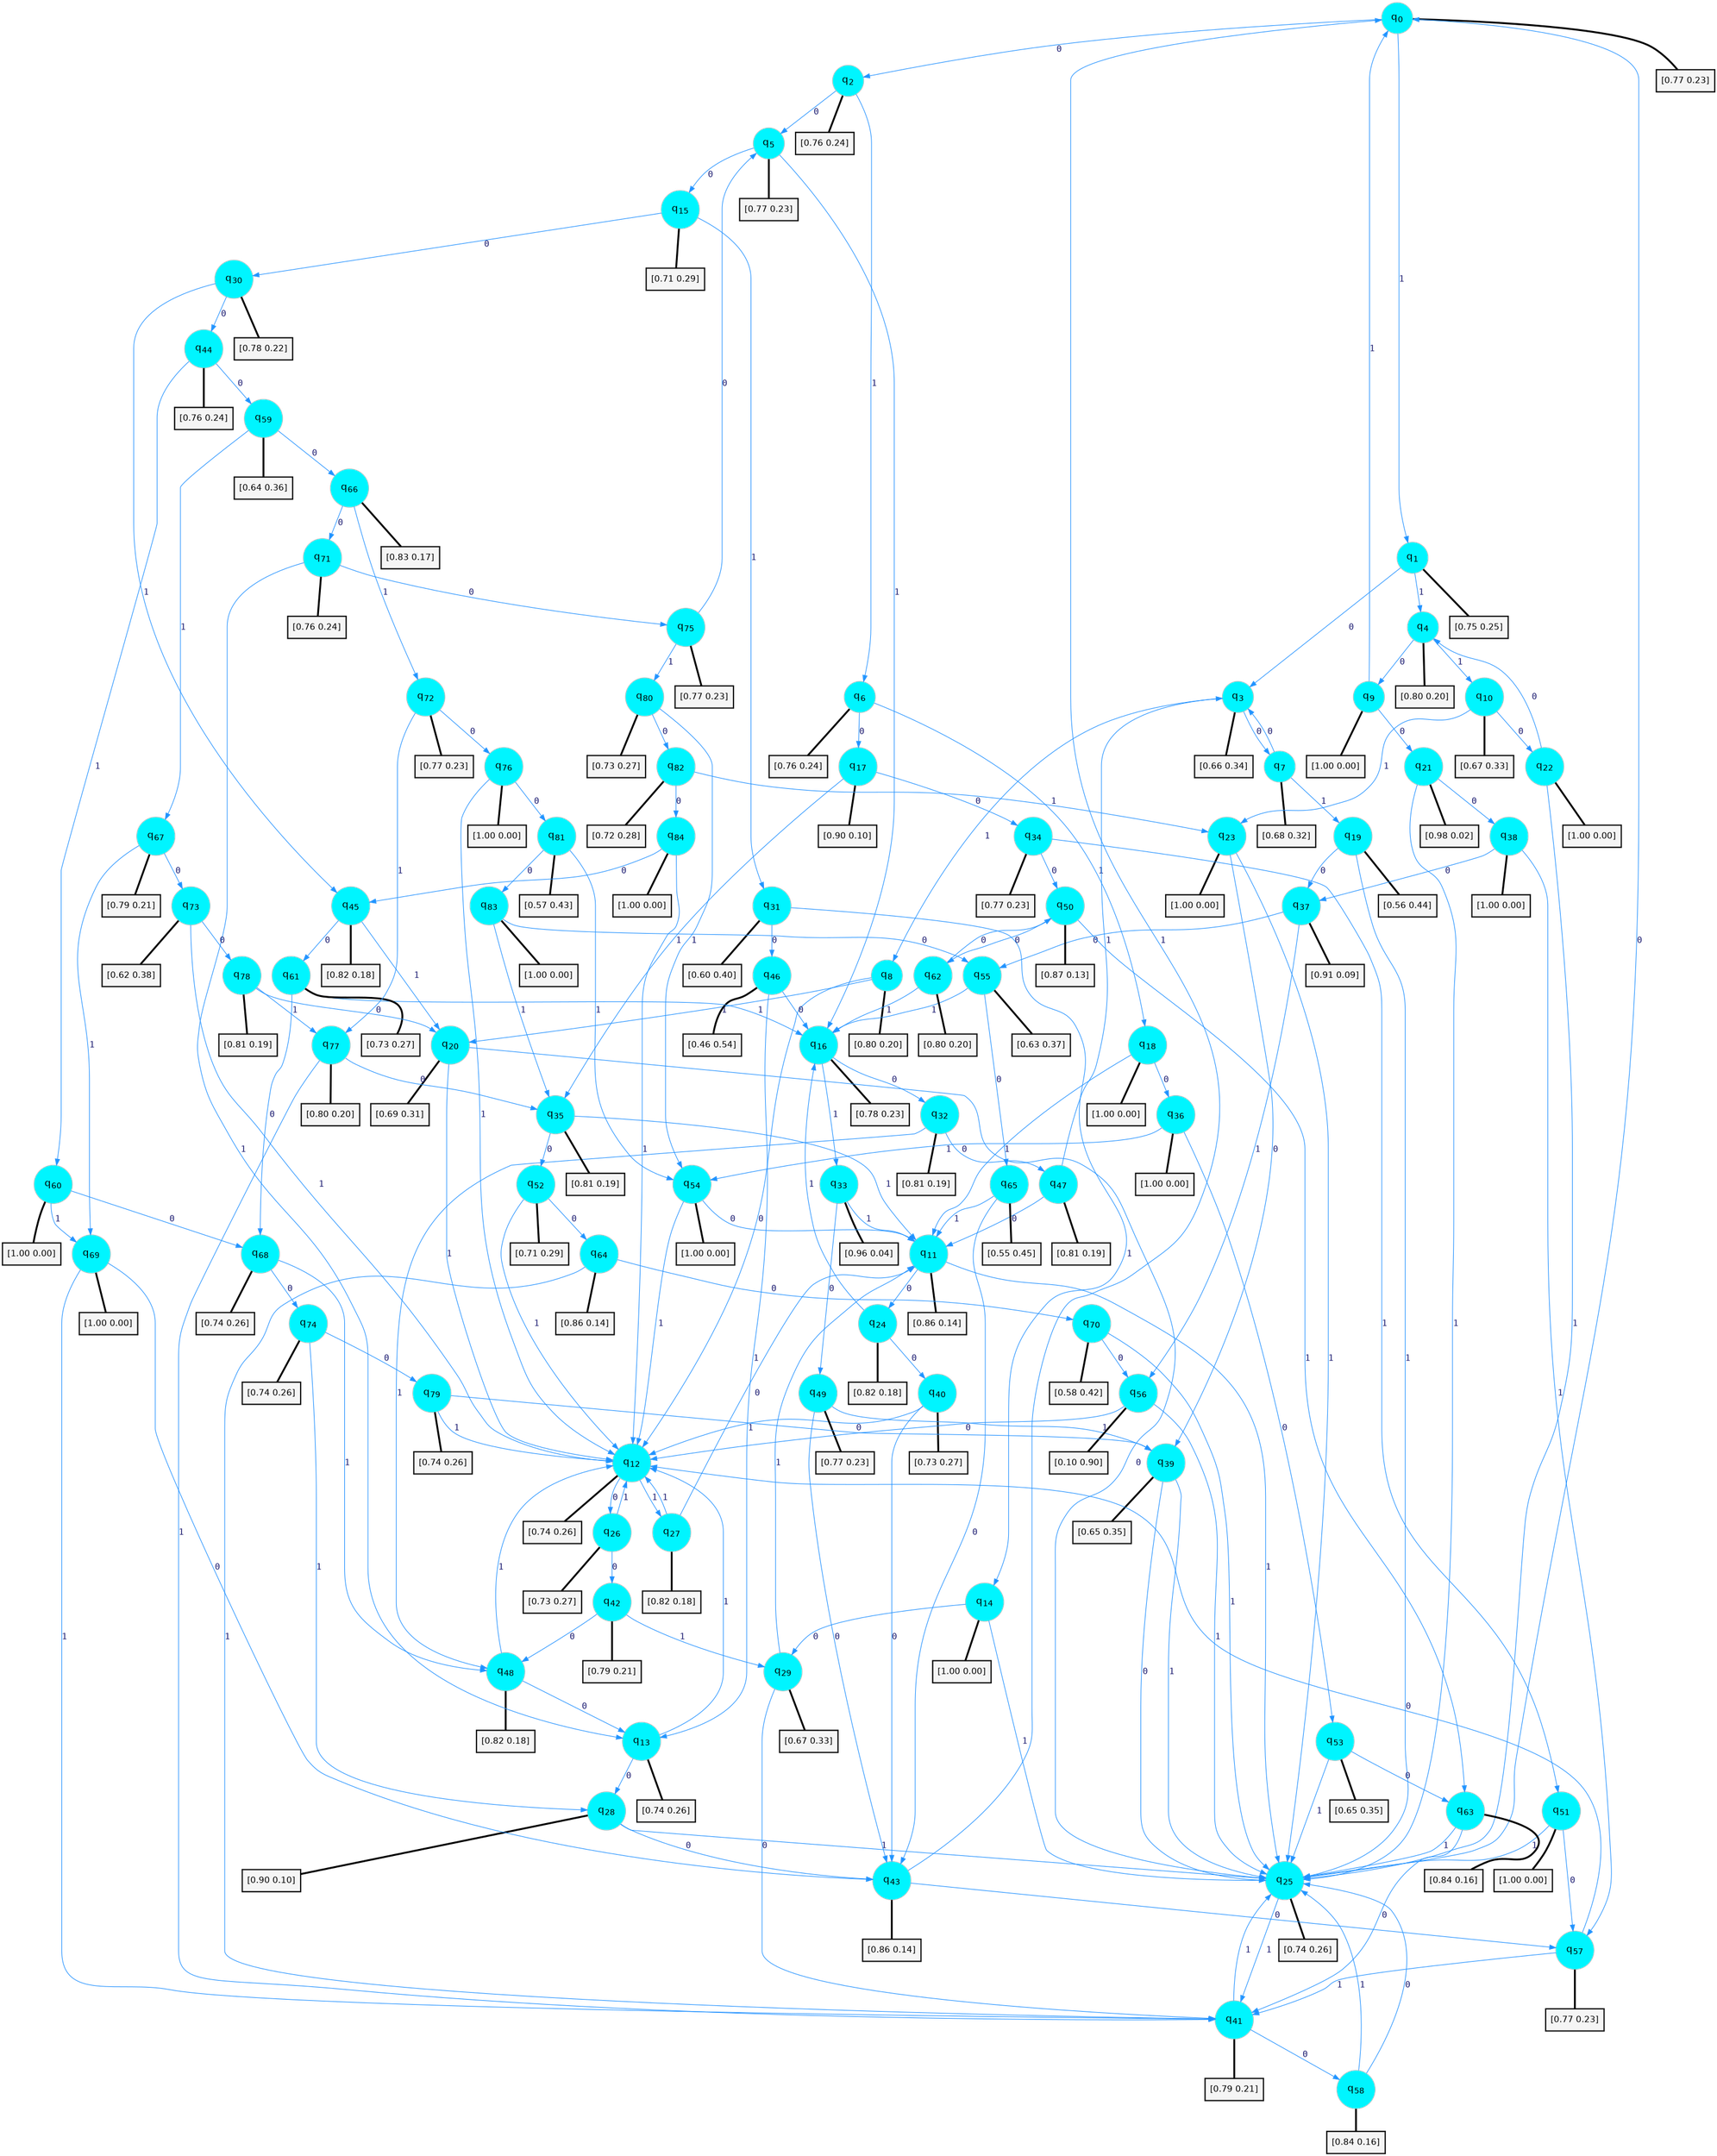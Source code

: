 digraph G {
graph [
bgcolor=transparent, dpi=300, rankdir=TD, size="40,25"];
node [
color=gray, fillcolor=turquoise1, fontcolor=black, fontname=Helvetica, fontsize=16, fontweight=bold, shape=circle, style=filled];
edge [
arrowsize=1, color=dodgerblue1, fontcolor=midnightblue, fontname=courier, fontweight=bold, penwidth=1, style=solid, weight=20];
0[label=<q<SUB>0</SUB>>];
1[label=<q<SUB>1</SUB>>];
2[label=<q<SUB>2</SUB>>];
3[label=<q<SUB>3</SUB>>];
4[label=<q<SUB>4</SUB>>];
5[label=<q<SUB>5</SUB>>];
6[label=<q<SUB>6</SUB>>];
7[label=<q<SUB>7</SUB>>];
8[label=<q<SUB>8</SUB>>];
9[label=<q<SUB>9</SUB>>];
10[label=<q<SUB>10</SUB>>];
11[label=<q<SUB>11</SUB>>];
12[label=<q<SUB>12</SUB>>];
13[label=<q<SUB>13</SUB>>];
14[label=<q<SUB>14</SUB>>];
15[label=<q<SUB>15</SUB>>];
16[label=<q<SUB>16</SUB>>];
17[label=<q<SUB>17</SUB>>];
18[label=<q<SUB>18</SUB>>];
19[label=<q<SUB>19</SUB>>];
20[label=<q<SUB>20</SUB>>];
21[label=<q<SUB>21</SUB>>];
22[label=<q<SUB>22</SUB>>];
23[label=<q<SUB>23</SUB>>];
24[label=<q<SUB>24</SUB>>];
25[label=<q<SUB>25</SUB>>];
26[label=<q<SUB>26</SUB>>];
27[label=<q<SUB>27</SUB>>];
28[label=<q<SUB>28</SUB>>];
29[label=<q<SUB>29</SUB>>];
30[label=<q<SUB>30</SUB>>];
31[label=<q<SUB>31</SUB>>];
32[label=<q<SUB>32</SUB>>];
33[label=<q<SUB>33</SUB>>];
34[label=<q<SUB>34</SUB>>];
35[label=<q<SUB>35</SUB>>];
36[label=<q<SUB>36</SUB>>];
37[label=<q<SUB>37</SUB>>];
38[label=<q<SUB>38</SUB>>];
39[label=<q<SUB>39</SUB>>];
40[label=<q<SUB>40</SUB>>];
41[label=<q<SUB>41</SUB>>];
42[label=<q<SUB>42</SUB>>];
43[label=<q<SUB>43</SUB>>];
44[label=<q<SUB>44</SUB>>];
45[label=<q<SUB>45</SUB>>];
46[label=<q<SUB>46</SUB>>];
47[label=<q<SUB>47</SUB>>];
48[label=<q<SUB>48</SUB>>];
49[label=<q<SUB>49</SUB>>];
50[label=<q<SUB>50</SUB>>];
51[label=<q<SUB>51</SUB>>];
52[label=<q<SUB>52</SUB>>];
53[label=<q<SUB>53</SUB>>];
54[label=<q<SUB>54</SUB>>];
55[label=<q<SUB>55</SUB>>];
56[label=<q<SUB>56</SUB>>];
57[label=<q<SUB>57</SUB>>];
58[label=<q<SUB>58</SUB>>];
59[label=<q<SUB>59</SUB>>];
60[label=<q<SUB>60</SUB>>];
61[label=<q<SUB>61</SUB>>];
62[label=<q<SUB>62</SUB>>];
63[label=<q<SUB>63</SUB>>];
64[label=<q<SUB>64</SUB>>];
65[label=<q<SUB>65</SUB>>];
66[label=<q<SUB>66</SUB>>];
67[label=<q<SUB>67</SUB>>];
68[label=<q<SUB>68</SUB>>];
69[label=<q<SUB>69</SUB>>];
70[label=<q<SUB>70</SUB>>];
71[label=<q<SUB>71</SUB>>];
72[label=<q<SUB>72</SUB>>];
73[label=<q<SUB>73</SUB>>];
74[label=<q<SUB>74</SUB>>];
75[label=<q<SUB>75</SUB>>];
76[label=<q<SUB>76</SUB>>];
77[label=<q<SUB>77</SUB>>];
78[label=<q<SUB>78</SUB>>];
79[label=<q<SUB>79</SUB>>];
80[label=<q<SUB>80</SUB>>];
81[label=<q<SUB>81</SUB>>];
82[label=<q<SUB>82</SUB>>];
83[label=<q<SUB>83</SUB>>];
84[label=<q<SUB>84</SUB>>];
85[label="[0.77 0.23]", shape=box,fontcolor=black, fontname=Helvetica, fontsize=14, penwidth=2, fillcolor=whitesmoke,color=black];
86[label="[0.75 0.25]", shape=box,fontcolor=black, fontname=Helvetica, fontsize=14, penwidth=2, fillcolor=whitesmoke,color=black];
87[label="[0.76 0.24]", shape=box,fontcolor=black, fontname=Helvetica, fontsize=14, penwidth=2, fillcolor=whitesmoke,color=black];
88[label="[0.66 0.34]", shape=box,fontcolor=black, fontname=Helvetica, fontsize=14, penwidth=2, fillcolor=whitesmoke,color=black];
89[label="[0.80 0.20]", shape=box,fontcolor=black, fontname=Helvetica, fontsize=14, penwidth=2, fillcolor=whitesmoke,color=black];
90[label="[0.77 0.23]", shape=box,fontcolor=black, fontname=Helvetica, fontsize=14, penwidth=2, fillcolor=whitesmoke,color=black];
91[label="[0.76 0.24]", shape=box,fontcolor=black, fontname=Helvetica, fontsize=14, penwidth=2, fillcolor=whitesmoke,color=black];
92[label="[0.68 0.32]", shape=box,fontcolor=black, fontname=Helvetica, fontsize=14, penwidth=2, fillcolor=whitesmoke,color=black];
93[label="[0.80 0.20]", shape=box,fontcolor=black, fontname=Helvetica, fontsize=14, penwidth=2, fillcolor=whitesmoke,color=black];
94[label="[1.00 0.00]", shape=box,fontcolor=black, fontname=Helvetica, fontsize=14, penwidth=2, fillcolor=whitesmoke,color=black];
95[label="[0.67 0.33]", shape=box,fontcolor=black, fontname=Helvetica, fontsize=14, penwidth=2, fillcolor=whitesmoke,color=black];
96[label="[0.86 0.14]", shape=box,fontcolor=black, fontname=Helvetica, fontsize=14, penwidth=2, fillcolor=whitesmoke,color=black];
97[label="[0.74 0.26]", shape=box,fontcolor=black, fontname=Helvetica, fontsize=14, penwidth=2, fillcolor=whitesmoke,color=black];
98[label="[0.74 0.26]", shape=box,fontcolor=black, fontname=Helvetica, fontsize=14, penwidth=2, fillcolor=whitesmoke,color=black];
99[label="[1.00 0.00]", shape=box,fontcolor=black, fontname=Helvetica, fontsize=14, penwidth=2, fillcolor=whitesmoke,color=black];
100[label="[0.71 0.29]", shape=box,fontcolor=black, fontname=Helvetica, fontsize=14, penwidth=2, fillcolor=whitesmoke,color=black];
101[label="[0.78 0.23]", shape=box,fontcolor=black, fontname=Helvetica, fontsize=14, penwidth=2, fillcolor=whitesmoke,color=black];
102[label="[0.90 0.10]", shape=box,fontcolor=black, fontname=Helvetica, fontsize=14, penwidth=2, fillcolor=whitesmoke,color=black];
103[label="[1.00 0.00]", shape=box,fontcolor=black, fontname=Helvetica, fontsize=14, penwidth=2, fillcolor=whitesmoke,color=black];
104[label="[0.56 0.44]", shape=box,fontcolor=black, fontname=Helvetica, fontsize=14, penwidth=2, fillcolor=whitesmoke,color=black];
105[label="[0.69 0.31]", shape=box,fontcolor=black, fontname=Helvetica, fontsize=14, penwidth=2, fillcolor=whitesmoke,color=black];
106[label="[0.98 0.02]", shape=box,fontcolor=black, fontname=Helvetica, fontsize=14, penwidth=2, fillcolor=whitesmoke,color=black];
107[label="[1.00 0.00]", shape=box,fontcolor=black, fontname=Helvetica, fontsize=14, penwidth=2, fillcolor=whitesmoke,color=black];
108[label="[1.00 0.00]", shape=box,fontcolor=black, fontname=Helvetica, fontsize=14, penwidth=2, fillcolor=whitesmoke,color=black];
109[label="[0.82 0.18]", shape=box,fontcolor=black, fontname=Helvetica, fontsize=14, penwidth=2, fillcolor=whitesmoke,color=black];
110[label="[0.74 0.26]", shape=box,fontcolor=black, fontname=Helvetica, fontsize=14, penwidth=2, fillcolor=whitesmoke,color=black];
111[label="[0.73 0.27]", shape=box,fontcolor=black, fontname=Helvetica, fontsize=14, penwidth=2, fillcolor=whitesmoke,color=black];
112[label="[0.82 0.18]", shape=box,fontcolor=black, fontname=Helvetica, fontsize=14, penwidth=2, fillcolor=whitesmoke,color=black];
113[label="[0.90 0.10]", shape=box,fontcolor=black, fontname=Helvetica, fontsize=14, penwidth=2, fillcolor=whitesmoke,color=black];
114[label="[0.67 0.33]", shape=box,fontcolor=black, fontname=Helvetica, fontsize=14, penwidth=2, fillcolor=whitesmoke,color=black];
115[label="[0.78 0.22]", shape=box,fontcolor=black, fontname=Helvetica, fontsize=14, penwidth=2, fillcolor=whitesmoke,color=black];
116[label="[0.60 0.40]", shape=box,fontcolor=black, fontname=Helvetica, fontsize=14, penwidth=2, fillcolor=whitesmoke,color=black];
117[label="[0.81 0.19]", shape=box,fontcolor=black, fontname=Helvetica, fontsize=14, penwidth=2, fillcolor=whitesmoke,color=black];
118[label="[0.96 0.04]", shape=box,fontcolor=black, fontname=Helvetica, fontsize=14, penwidth=2, fillcolor=whitesmoke,color=black];
119[label="[0.77 0.23]", shape=box,fontcolor=black, fontname=Helvetica, fontsize=14, penwidth=2, fillcolor=whitesmoke,color=black];
120[label="[0.81 0.19]", shape=box,fontcolor=black, fontname=Helvetica, fontsize=14, penwidth=2, fillcolor=whitesmoke,color=black];
121[label="[1.00 0.00]", shape=box,fontcolor=black, fontname=Helvetica, fontsize=14, penwidth=2, fillcolor=whitesmoke,color=black];
122[label="[0.91 0.09]", shape=box,fontcolor=black, fontname=Helvetica, fontsize=14, penwidth=2, fillcolor=whitesmoke,color=black];
123[label="[1.00 0.00]", shape=box,fontcolor=black, fontname=Helvetica, fontsize=14, penwidth=2, fillcolor=whitesmoke,color=black];
124[label="[0.65 0.35]", shape=box,fontcolor=black, fontname=Helvetica, fontsize=14, penwidth=2, fillcolor=whitesmoke,color=black];
125[label="[0.73 0.27]", shape=box,fontcolor=black, fontname=Helvetica, fontsize=14, penwidth=2, fillcolor=whitesmoke,color=black];
126[label="[0.79 0.21]", shape=box,fontcolor=black, fontname=Helvetica, fontsize=14, penwidth=2, fillcolor=whitesmoke,color=black];
127[label="[0.79 0.21]", shape=box,fontcolor=black, fontname=Helvetica, fontsize=14, penwidth=2, fillcolor=whitesmoke,color=black];
128[label="[0.86 0.14]", shape=box,fontcolor=black, fontname=Helvetica, fontsize=14, penwidth=2, fillcolor=whitesmoke,color=black];
129[label="[0.76 0.24]", shape=box,fontcolor=black, fontname=Helvetica, fontsize=14, penwidth=2, fillcolor=whitesmoke,color=black];
130[label="[0.82 0.18]", shape=box,fontcolor=black, fontname=Helvetica, fontsize=14, penwidth=2, fillcolor=whitesmoke,color=black];
131[label="[0.46 0.54]", shape=box,fontcolor=black, fontname=Helvetica, fontsize=14, penwidth=2, fillcolor=whitesmoke,color=black];
132[label="[0.81 0.19]", shape=box,fontcolor=black, fontname=Helvetica, fontsize=14, penwidth=2, fillcolor=whitesmoke,color=black];
133[label="[0.82 0.18]", shape=box,fontcolor=black, fontname=Helvetica, fontsize=14, penwidth=2, fillcolor=whitesmoke,color=black];
134[label="[0.77 0.23]", shape=box,fontcolor=black, fontname=Helvetica, fontsize=14, penwidth=2, fillcolor=whitesmoke,color=black];
135[label="[0.87 0.13]", shape=box,fontcolor=black, fontname=Helvetica, fontsize=14, penwidth=2, fillcolor=whitesmoke,color=black];
136[label="[1.00 0.00]", shape=box,fontcolor=black, fontname=Helvetica, fontsize=14, penwidth=2, fillcolor=whitesmoke,color=black];
137[label="[0.71 0.29]", shape=box,fontcolor=black, fontname=Helvetica, fontsize=14, penwidth=2, fillcolor=whitesmoke,color=black];
138[label="[0.65 0.35]", shape=box,fontcolor=black, fontname=Helvetica, fontsize=14, penwidth=2, fillcolor=whitesmoke,color=black];
139[label="[1.00 0.00]", shape=box,fontcolor=black, fontname=Helvetica, fontsize=14, penwidth=2, fillcolor=whitesmoke,color=black];
140[label="[0.63 0.37]", shape=box,fontcolor=black, fontname=Helvetica, fontsize=14, penwidth=2, fillcolor=whitesmoke,color=black];
141[label="[0.10 0.90]", shape=box,fontcolor=black, fontname=Helvetica, fontsize=14, penwidth=2, fillcolor=whitesmoke,color=black];
142[label="[0.77 0.23]", shape=box,fontcolor=black, fontname=Helvetica, fontsize=14, penwidth=2, fillcolor=whitesmoke,color=black];
143[label="[0.84 0.16]", shape=box,fontcolor=black, fontname=Helvetica, fontsize=14, penwidth=2, fillcolor=whitesmoke,color=black];
144[label="[0.64 0.36]", shape=box,fontcolor=black, fontname=Helvetica, fontsize=14, penwidth=2, fillcolor=whitesmoke,color=black];
145[label="[1.00 0.00]", shape=box,fontcolor=black, fontname=Helvetica, fontsize=14, penwidth=2, fillcolor=whitesmoke,color=black];
146[label="[0.73 0.27]", shape=box,fontcolor=black, fontname=Helvetica, fontsize=14, penwidth=2, fillcolor=whitesmoke,color=black];
147[label="[0.80 0.20]", shape=box,fontcolor=black, fontname=Helvetica, fontsize=14, penwidth=2, fillcolor=whitesmoke,color=black];
148[label="[0.84 0.16]", shape=box,fontcolor=black, fontname=Helvetica, fontsize=14, penwidth=2, fillcolor=whitesmoke,color=black];
149[label="[0.86 0.14]", shape=box,fontcolor=black, fontname=Helvetica, fontsize=14, penwidth=2, fillcolor=whitesmoke,color=black];
150[label="[0.55 0.45]", shape=box,fontcolor=black, fontname=Helvetica, fontsize=14, penwidth=2, fillcolor=whitesmoke,color=black];
151[label="[0.83 0.17]", shape=box,fontcolor=black, fontname=Helvetica, fontsize=14, penwidth=2, fillcolor=whitesmoke,color=black];
152[label="[0.79 0.21]", shape=box,fontcolor=black, fontname=Helvetica, fontsize=14, penwidth=2, fillcolor=whitesmoke,color=black];
153[label="[0.74 0.26]", shape=box,fontcolor=black, fontname=Helvetica, fontsize=14, penwidth=2, fillcolor=whitesmoke,color=black];
154[label="[1.00 0.00]", shape=box,fontcolor=black, fontname=Helvetica, fontsize=14, penwidth=2, fillcolor=whitesmoke,color=black];
155[label="[0.58 0.42]", shape=box,fontcolor=black, fontname=Helvetica, fontsize=14, penwidth=2, fillcolor=whitesmoke,color=black];
156[label="[0.76 0.24]", shape=box,fontcolor=black, fontname=Helvetica, fontsize=14, penwidth=2, fillcolor=whitesmoke,color=black];
157[label="[0.77 0.23]", shape=box,fontcolor=black, fontname=Helvetica, fontsize=14, penwidth=2, fillcolor=whitesmoke,color=black];
158[label="[0.62 0.38]", shape=box,fontcolor=black, fontname=Helvetica, fontsize=14, penwidth=2, fillcolor=whitesmoke,color=black];
159[label="[0.74 0.26]", shape=box,fontcolor=black, fontname=Helvetica, fontsize=14, penwidth=2, fillcolor=whitesmoke,color=black];
160[label="[0.77 0.23]", shape=box,fontcolor=black, fontname=Helvetica, fontsize=14, penwidth=2, fillcolor=whitesmoke,color=black];
161[label="[1.00 0.00]", shape=box,fontcolor=black, fontname=Helvetica, fontsize=14, penwidth=2, fillcolor=whitesmoke,color=black];
162[label="[0.80 0.20]", shape=box,fontcolor=black, fontname=Helvetica, fontsize=14, penwidth=2, fillcolor=whitesmoke,color=black];
163[label="[0.81 0.19]", shape=box,fontcolor=black, fontname=Helvetica, fontsize=14, penwidth=2, fillcolor=whitesmoke,color=black];
164[label="[0.74 0.26]", shape=box,fontcolor=black, fontname=Helvetica, fontsize=14, penwidth=2, fillcolor=whitesmoke,color=black];
165[label="[0.73 0.27]", shape=box,fontcolor=black, fontname=Helvetica, fontsize=14, penwidth=2, fillcolor=whitesmoke,color=black];
166[label="[0.57 0.43]", shape=box,fontcolor=black, fontname=Helvetica, fontsize=14, penwidth=2, fillcolor=whitesmoke,color=black];
167[label="[0.72 0.28]", shape=box,fontcolor=black, fontname=Helvetica, fontsize=14, penwidth=2, fillcolor=whitesmoke,color=black];
168[label="[1.00 0.00]", shape=box,fontcolor=black, fontname=Helvetica, fontsize=14, penwidth=2, fillcolor=whitesmoke,color=black];
169[label="[1.00 0.00]", shape=box,fontcolor=black, fontname=Helvetica, fontsize=14, penwidth=2, fillcolor=whitesmoke,color=black];
0->2 [label=0];
0->1 [label=1];
0->85 [arrowhead=none, penwidth=3,color=black];
1->3 [label=0];
1->4 [label=1];
1->86 [arrowhead=none, penwidth=3,color=black];
2->5 [label=0];
2->6 [label=1];
2->87 [arrowhead=none, penwidth=3,color=black];
3->7 [label=0];
3->8 [label=1];
3->88 [arrowhead=none, penwidth=3,color=black];
4->9 [label=0];
4->10 [label=1];
4->89 [arrowhead=none, penwidth=3,color=black];
5->15 [label=0];
5->16 [label=1];
5->90 [arrowhead=none, penwidth=3,color=black];
6->17 [label=0];
6->18 [label=1];
6->91 [arrowhead=none, penwidth=3,color=black];
7->3 [label=0];
7->19 [label=1];
7->92 [arrowhead=none, penwidth=3,color=black];
8->12 [label=0];
8->20 [label=1];
8->93 [arrowhead=none, penwidth=3,color=black];
9->21 [label=0];
9->0 [label=1];
9->94 [arrowhead=none, penwidth=3,color=black];
10->22 [label=0];
10->23 [label=1];
10->95 [arrowhead=none, penwidth=3,color=black];
11->24 [label=0];
11->25 [label=1];
11->96 [arrowhead=none, penwidth=3,color=black];
12->26 [label=0];
12->27 [label=1];
12->97 [arrowhead=none, penwidth=3,color=black];
13->28 [label=0];
13->12 [label=1];
13->98 [arrowhead=none, penwidth=3,color=black];
14->29 [label=0];
14->25 [label=1];
14->99 [arrowhead=none, penwidth=3,color=black];
15->30 [label=0];
15->31 [label=1];
15->100 [arrowhead=none, penwidth=3,color=black];
16->32 [label=0];
16->33 [label=1];
16->101 [arrowhead=none, penwidth=3,color=black];
17->34 [label=0];
17->35 [label=1];
17->102 [arrowhead=none, penwidth=3,color=black];
18->36 [label=0];
18->11 [label=1];
18->103 [arrowhead=none, penwidth=3,color=black];
19->37 [label=0];
19->25 [label=1];
19->104 [arrowhead=none, penwidth=3,color=black];
20->25 [label=0];
20->12 [label=1];
20->105 [arrowhead=none, penwidth=3,color=black];
21->38 [label=0];
21->25 [label=1];
21->106 [arrowhead=none, penwidth=3,color=black];
22->4 [label=0];
22->25 [label=1];
22->107 [arrowhead=none, penwidth=3,color=black];
23->39 [label=0];
23->25 [label=1];
23->108 [arrowhead=none, penwidth=3,color=black];
24->40 [label=0];
24->16 [label=1];
24->109 [arrowhead=none, penwidth=3,color=black];
25->0 [label=0];
25->41 [label=1];
25->110 [arrowhead=none, penwidth=3,color=black];
26->42 [label=0];
26->12 [label=1];
26->111 [arrowhead=none, penwidth=3,color=black];
27->11 [label=0];
27->12 [label=1];
27->112 [arrowhead=none, penwidth=3,color=black];
28->43 [label=0];
28->25 [label=1];
28->113 [arrowhead=none, penwidth=3,color=black];
29->41 [label=0];
29->11 [label=1];
29->114 [arrowhead=none, penwidth=3,color=black];
30->44 [label=0];
30->45 [label=1];
30->115 [arrowhead=none, penwidth=3,color=black];
31->46 [label=0];
31->14 [label=1];
31->116 [arrowhead=none, penwidth=3,color=black];
32->47 [label=0];
32->48 [label=1];
32->117 [arrowhead=none, penwidth=3,color=black];
33->49 [label=0];
33->11 [label=1];
33->118 [arrowhead=none, penwidth=3,color=black];
34->50 [label=0];
34->51 [label=1];
34->119 [arrowhead=none, penwidth=3,color=black];
35->52 [label=0];
35->11 [label=1];
35->120 [arrowhead=none, penwidth=3,color=black];
36->53 [label=0];
36->54 [label=1];
36->121 [arrowhead=none, penwidth=3,color=black];
37->55 [label=0];
37->56 [label=1];
37->122 [arrowhead=none, penwidth=3,color=black];
38->37 [label=0];
38->57 [label=1];
38->123 [arrowhead=none, penwidth=3,color=black];
39->25 [label=0];
39->25 [label=1];
39->124 [arrowhead=none, penwidth=3,color=black];
40->43 [label=0];
40->12 [label=1];
40->125 [arrowhead=none, penwidth=3,color=black];
41->58 [label=0];
41->25 [label=1];
41->126 [arrowhead=none, penwidth=3,color=black];
42->48 [label=0];
42->29 [label=1];
42->127 [arrowhead=none, penwidth=3,color=black];
43->57 [label=0];
43->0 [label=1];
43->128 [arrowhead=none, penwidth=3,color=black];
44->59 [label=0];
44->60 [label=1];
44->129 [arrowhead=none, penwidth=3,color=black];
45->61 [label=0];
45->20 [label=1];
45->130 [arrowhead=none, penwidth=3,color=black];
46->16 [label=0];
46->13 [label=1];
46->131 [arrowhead=none, penwidth=3,color=black];
47->11 [label=0];
47->3 [label=1];
47->132 [arrowhead=none, penwidth=3,color=black];
48->13 [label=0];
48->12 [label=1];
48->133 [arrowhead=none, penwidth=3,color=black];
49->43 [label=0];
49->39 [label=1];
49->134 [arrowhead=none, penwidth=3,color=black];
50->62 [label=0];
50->63 [label=1];
50->135 [arrowhead=none, penwidth=3,color=black];
51->57 [label=0];
51->25 [label=1];
51->136 [arrowhead=none, penwidth=3,color=black];
52->64 [label=0];
52->12 [label=1];
52->137 [arrowhead=none, penwidth=3,color=black];
53->63 [label=0];
53->25 [label=1];
53->138 [arrowhead=none, penwidth=3,color=black];
54->11 [label=0];
54->12 [label=1];
54->139 [arrowhead=none, penwidth=3,color=black];
55->65 [label=0];
55->16 [label=1];
55->140 [arrowhead=none, penwidth=3,color=black];
56->12 [label=0];
56->25 [label=1];
56->141 [arrowhead=none, penwidth=3,color=black];
57->12 [label=0];
57->41 [label=1];
57->142 [arrowhead=none, penwidth=3,color=black];
58->25 [label=0];
58->25 [label=1];
58->143 [arrowhead=none, penwidth=3,color=black];
59->66 [label=0];
59->67 [label=1];
59->144 [arrowhead=none, penwidth=3,color=black];
60->68 [label=0];
60->69 [label=1];
60->145 [arrowhead=none, penwidth=3,color=black];
61->68 [label=0];
61->16 [label=1];
61->146 [arrowhead=none, penwidth=3,color=black];
62->50 [label=0];
62->16 [label=1];
62->147 [arrowhead=none, penwidth=3,color=black];
63->41 [label=0];
63->25 [label=1];
63->148 [arrowhead=none, penwidth=3,color=black];
64->70 [label=0];
64->41 [label=1];
64->149 [arrowhead=none, penwidth=3,color=black];
65->43 [label=0];
65->11 [label=1];
65->150 [arrowhead=none, penwidth=3,color=black];
66->71 [label=0];
66->72 [label=1];
66->151 [arrowhead=none, penwidth=3,color=black];
67->73 [label=0];
67->69 [label=1];
67->152 [arrowhead=none, penwidth=3,color=black];
68->74 [label=0];
68->48 [label=1];
68->153 [arrowhead=none, penwidth=3,color=black];
69->43 [label=0];
69->41 [label=1];
69->154 [arrowhead=none, penwidth=3,color=black];
70->56 [label=0];
70->25 [label=1];
70->155 [arrowhead=none, penwidth=3,color=black];
71->75 [label=0];
71->13 [label=1];
71->156 [arrowhead=none, penwidth=3,color=black];
72->76 [label=0];
72->77 [label=1];
72->157 [arrowhead=none, penwidth=3,color=black];
73->78 [label=0];
73->12 [label=1];
73->158 [arrowhead=none, penwidth=3,color=black];
74->79 [label=0];
74->28 [label=1];
74->159 [arrowhead=none, penwidth=3,color=black];
75->5 [label=0];
75->80 [label=1];
75->160 [arrowhead=none, penwidth=3,color=black];
76->81 [label=0];
76->12 [label=1];
76->161 [arrowhead=none, penwidth=3,color=black];
77->35 [label=0];
77->41 [label=1];
77->162 [arrowhead=none, penwidth=3,color=black];
78->20 [label=0];
78->77 [label=1];
78->163 [arrowhead=none, penwidth=3,color=black];
79->39 [label=0];
79->12 [label=1];
79->164 [arrowhead=none, penwidth=3,color=black];
80->82 [label=0];
80->54 [label=1];
80->165 [arrowhead=none, penwidth=3,color=black];
81->83 [label=0];
81->54 [label=1];
81->166 [arrowhead=none, penwidth=3,color=black];
82->84 [label=0];
82->23 [label=1];
82->167 [arrowhead=none, penwidth=3,color=black];
83->55 [label=0];
83->35 [label=1];
83->168 [arrowhead=none, penwidth=3,color=black];
84->45 [label=0];
84->12 [label=1];
84->169 [arrowhead=none, penwidth=3,color=black];
}
